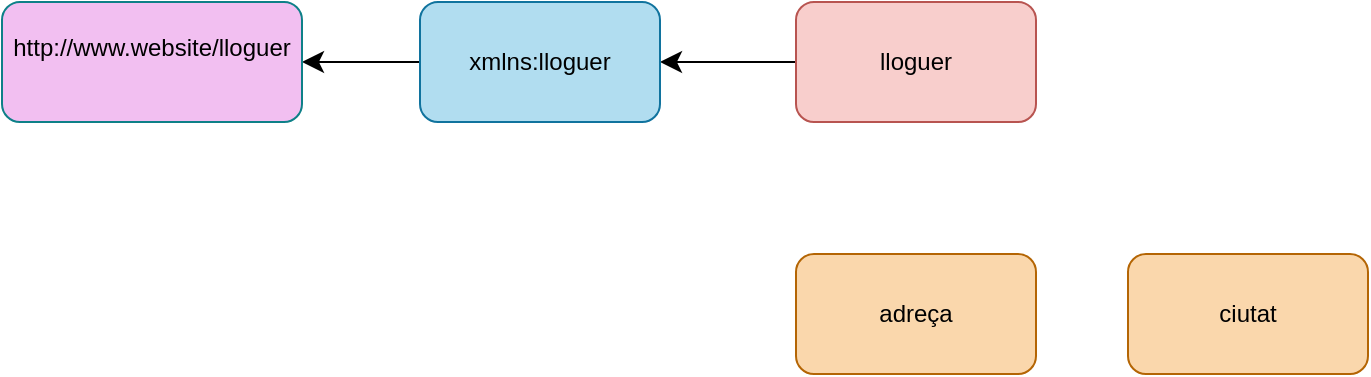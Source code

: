<mxfile version="24.7.16">
  <diagram name="Página-1" id="BwyvmdqjcdfnjLDLSRpH">
    <mxGraphModel dx="1684" dy="822" grid="0" gridSize="10" guides="1" tooltips="1" connect="1" arrows="1" fold="1" page="0" pageScale="1" pageWidth="827" pageHeight="1169" math="0" shadow="0">
      <root>
        <mxCell id="0" />
        <mxCell id="1" parent="0" />
        <mxCell id="SM932kIX6GgoQ4ExuH_k-5" style="edgeStyle=none;curved=1;rounded=0;orthogonalLoop=1;jettySize=auto;html=1;entryX=1;entryY=0.5;entryDx=0;entryDy=0;fontSize=12;startSize=8;endSize=8;" edge="1" parent="1" source="SM932kIX6GgoQ4ExuH_k-1" target="SM932kIX6GgoQ4ExuH_k-2">
          <mxGeometry relative="1" as="geometry" />
        </mxCell>
        <mxCell id="SM932kIX6GgoQ4ExuH_k-1" value="lloguer" style="rounded=1;whiteSpace=wrap;html=1;fillColor=#f8cecc;strokeColor=#b85450;" vertex="1" parent="1">
          <mxGeometry x="112" y="33" width="120" height="60" as="geometry" />
        </mxCell>
        <mxCell id="SM932kIX6GgoQ4ExuH_k-4" style="edgeStyle=none;curved=1;rounded=0;orthogonalLoop=1;jettySize=auto;html=1;entryX=1;entryY=0.5;entryDx=0;entryDy=0;fontSize=12;startSize=8;endSize=8;" edge="1" parent="1" source="SM932kIX6GgoQ4ExuH_k-2" target="SM932kIX6GgoQ4ExuH_k-3">
          <mxGeometry relative="1" as="geometry" />
        </mxCell>
        <mxCell id="SM932kIX6GgoQ4ExuH_k-2" value="xmlns:lloguer" style="rounded=1;whiteSpace=wrap;html=1;fillColor=#b1ddf0;strokeColor=#10739e;" vertex="1" parent="1">
          <mxGeometry x="-76" y="33" width="120" height="60" as="geometry" />
        </mxCell>
        <mxCell id="SM932kIX6GgoQ4ExuH_k-3" value="http://www.website/lloguer&lt;div&gt;&lt;br&gt;&lt;/div&gt;" style="rounded=1;whiteSpace=wrap;html=1;fillColor=#f2bff1;strokeColor=#0e8088;" vertex="1" parent="1">
          <mxGeometry x="-285" y="33" width="150" height="60" as="geometry" />
        </mxCell>
        <mxCell id="SM932kIX6GgoQ4ExuH_k-6" value="adreça" style="rounded=1;whiteSpace=wrap;html=1;fillColor=#fad7ac;strokeColor=#b46504;" vertex="1" parent="1">
          <mxGeometry x="112" y="159" width="120" height="60" as="geometry" />
        </mxCell>
        <mxCell id="SM932kIX6GgoQ4ExuH_k-7" value="ciutat" style="rounded=1;whiteSpace=wrap;html=1;fillColor=#fad7ac;strokeColor=#b46504;" vertex="1" parent="1">
          <mxGeometry x="278" y="159" width="120" height="60" as="geometry" />
        </mxCell>
      </root>
    </mxGraphModel>
  </diagram>
</mxfile>
